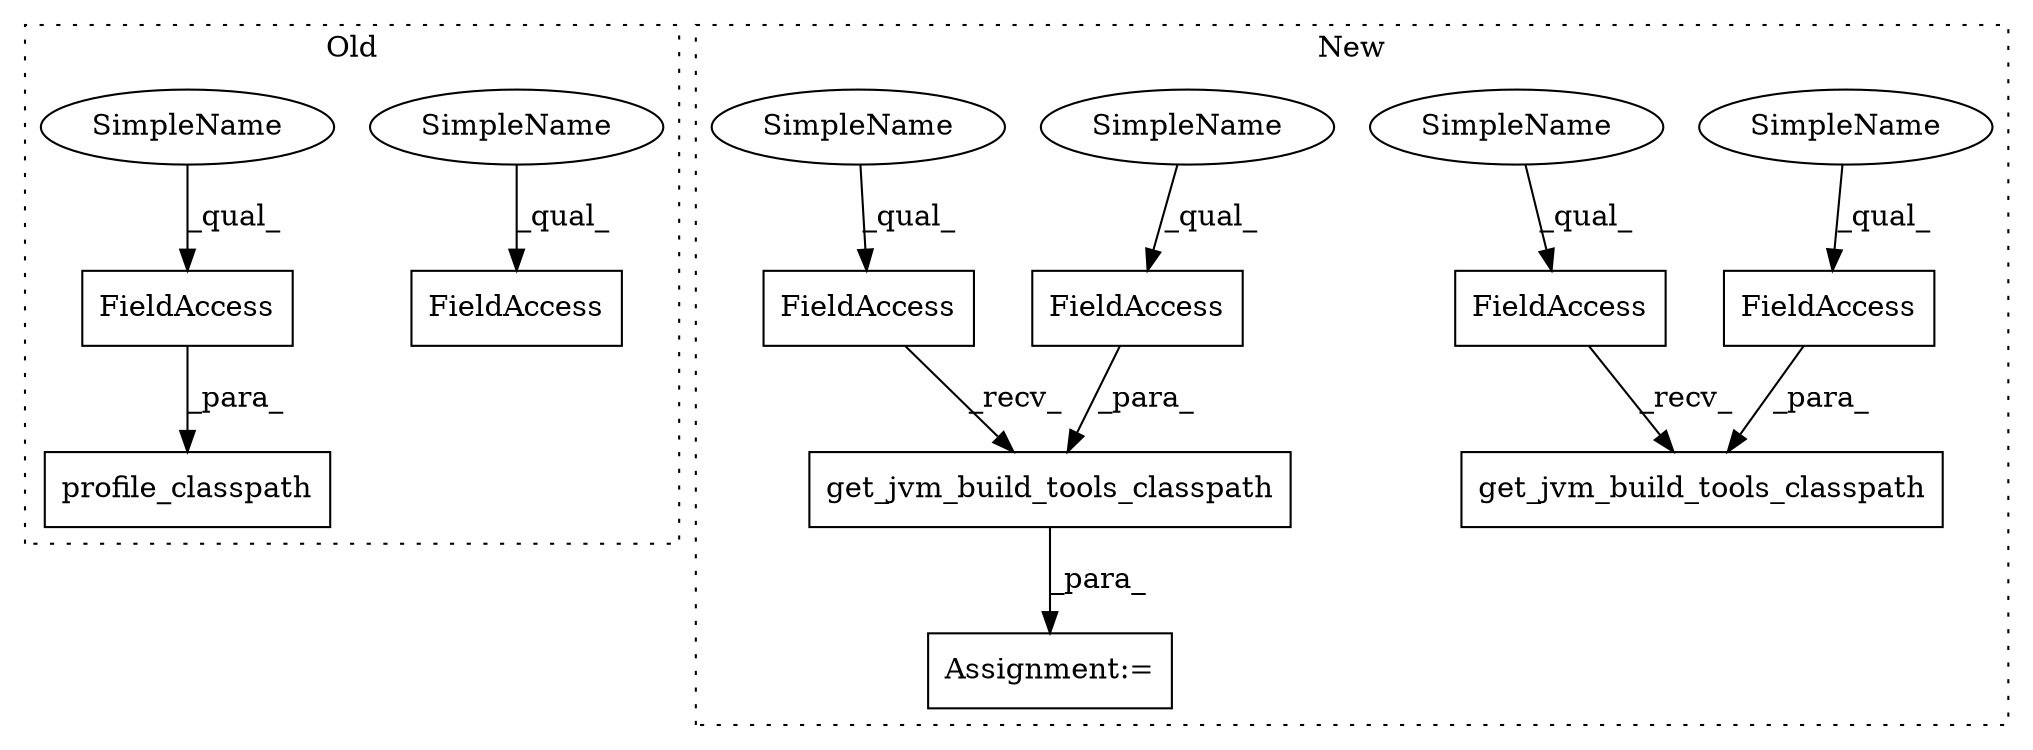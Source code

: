 digraph G {
subgraph cluster0 {
1 [label="profile_classpath" a="32" s="9783,9818" l="18,1" shape="box"];
5 [label="FieldAccess" a="22" s="9801" l="17" shape="box"];
7 [label="FieldAccess" a="22" s="8491" l="18" shape="box"];
11 [label="SimpleName" a="42" s="8491" l="4" shape="ellipse"];
12 [label="SimpleName" a="42" s="9801" l="4" shape="ellipse"];
label = "Old";
style="dotted";
}
subgraph cluster1 {
2 [label="get_jvm_build_tools_classpath" a="32" s="8669,8720" l="30,1" shape="box"];
3 [label="FieldAccess" a="22" s="8647" l="21" shape="box"];
4 [label="FieldAccess" a="22" s="8699" l="21" shape="box"];
6 [label="Assignment:=" a="7" s="8646" l="1" shape="box"];
8 [label="FieldAccess" a="22" s="10064" l="26" shape="box"];
9 [label="get_jvm_build_tools_classpath" a="32" s="10034,10090" l="30,1" shape="box"];
10 [label="FieldAccess" a="22" s="10012" l="21" shape="box"];
13 [label="SimpleName" a="42" s="10064" l="4" shape="ellipse"];
14 [label="SimpleName" a="42" s="10012" l="4" shape="ellipse"];
15 [label="SimpleName" a="42" s="8699" l="4" shape="ellipse"];
16 [label="SimpleName" a="42" s="8647" l="4" shape="ellipse"];
label = "New";
style="dotted";
}
2 -> 6 [label="_para_"];
3 -> 2 [label="_recv_"];
4 -> 2 [label="_para_"];
5 -> 1 [label="_para_"];
8 -> 9 [label="_para_"];
10 -> 9 [label="_recv_"];
11 -> 7 [label="_qual_"];
12 -> 5 [label="_qual_"];
13 -> 8 [label="_qual_"];
14 -> 10 [label="_qual_"];
15 -> 4 [label="_qual_"];
16 -> 3 [label="_qual_"];
}